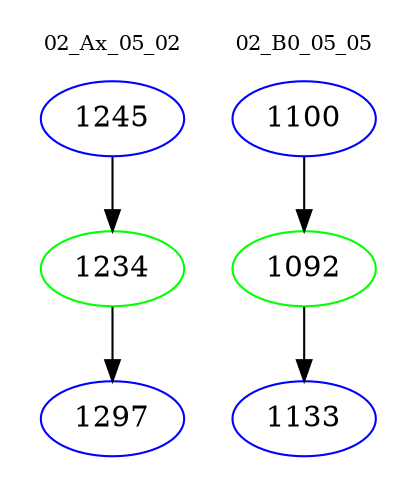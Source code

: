 digraph{
subgraph cluster_0 {
color = white
label = "02_Ax_05_02";
fontsize=10;
T0_1245 [label="1245", color="blue"]
T0_1245 -> T0_1234 [color="black"]
T0_1234 [label="1234", color="green"]
T0_1234 -> T0_1297 [color="black"]
T0_1297 [label="1297", color="blue"]
}
subgraph cluster_1 {
color = white
label = "02_B0_05_05";
fontsize=10;
T1_1100 [label="1100", color="blue"]
T1_1100 -> T1_1092 [color="black"]
T1_1092 [label="1092", color="green"]
T1_1092 -> T1_1133 [color="black"]
T1_1133 [label="1133", color="blue"]
}
}
